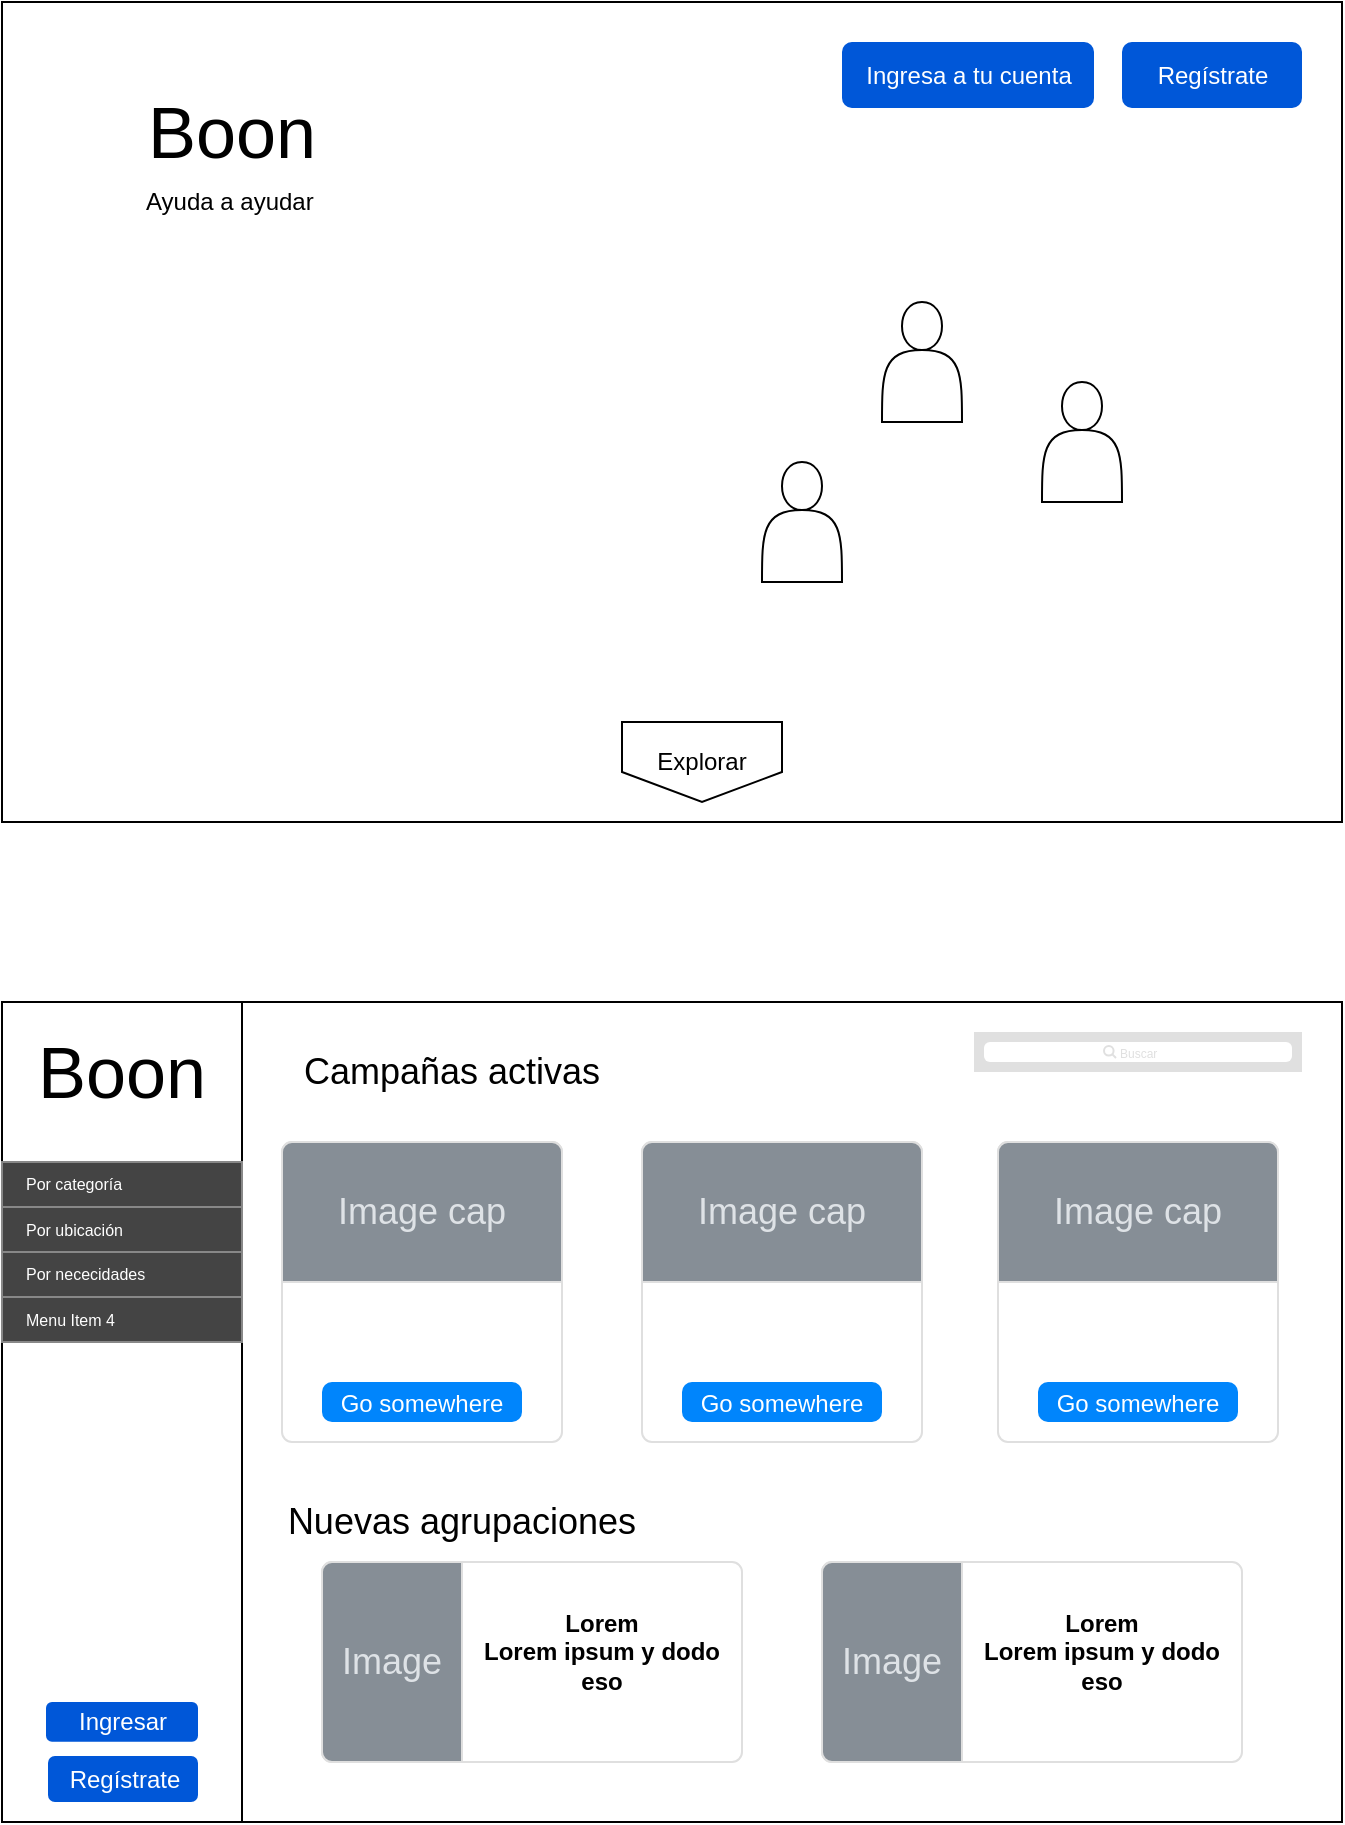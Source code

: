 <mxfile>
    <diagram id="rDTn86ij1NuB6GkVqAhk" name="1">
        <mxGraphModel dx="1296" dy="790" grid="1" gridSize="10" guides="1" tooltips="1" connect="1" arrows="1" fold="1" page="1" pageScale="1" pageWidth="827" pageHeight="1169" math="0" shadow="0">
            <root>
                <mxCell id="0"/>
                <mxCell id="1" parent="0"/>
                <mxCell id="4" value="" style="rounded=0;whiteSpace=wrap;html=1;" vertex="1" parent="1">
                    <mxGeometry x="60" y="560" width="670" height="410" as="geometry"/>
                </mxCell>
                <mxCell id="26" value="" style="rounded=0;whiteSpace=wrap;html=1;" vertex="1" parent="1">
                    <mxGeometry x="60" y="560" width="120" height="410" as="geometry"/>
                </mxCell>
                <mxCell id="3" value="" style="rounded=0;whiteSpace=wrap;html=1;" vertex="1" parent="1">
                    <mxGeometry x="60" y="60" width="670" height="410" as="geometry"/>
                </mxCell>
                <mxCell id="5" value="&lt;font style=&quot;font-size: 36px&quot;&gt;Boon&lt;/font&gt;" style="text;html=1;strokeColor=none;fillColor=none;align=center;verticalAlign=middle;whiteSpace=wrap;rounded=0;" vertex="1" parent="1">
                    <mxGeometry x="120" y="100" width="110" height="50" as="geometry"/>
                </mxCell>
                <mxCell id="6" value="Ayuda a ayudar" style="text;html=1;strokeColor=none;fillColor=none;align=left;verticalAlign=middle;whiteSpace=wrap;rounded=0;" vertex="1" parent="1">
                    <mxGeometry x="130" y="150" width="170" height="20" as="geometry"/>
                </mxCell>
                <mxCell id="7" value="Ingresa a tu cuenta" style="rounded=1;fillColor=#0057D8;align=center;strokeColor=none;html=1;fontColor=#ffffff;fontSize=12" vertex="1" parent="1">
                    <mxGeometry x="480" y="80" width="126" height="33" as="geometry"/>
                </mxCell>
                <mxCell id="11" value="" style="shape=actor;whiteSpace=wrap;html=1;" vertex="1" parent="1">
                    <mxGeometry x="440" y="290" width="40" height="60" as="geometry"/>
                </mxCell>
                <mxCell id="13" value="" style="shape=actor;whiteSpace=wrap;html=1;" vertex="1" parent="1">
                    <mxGeometry x="580" y="250" width="40" height="60" as="geometry"/>
                </mxCell>
                <mxCell id="15" value="" style="shape=actor;whiteSpace=wrap;html=1;" vertex="1" parent="1">
                    <mxGeometry x="500" y="210" width="40" height="60" as="geometry"/>
                </mxCell>
                <mxCell id="17" value="Explorar" style="shape=offPageConnector;whiteSpace=wrap;html=1;size=0.375;" vertex="1" parent="1">
                    <mxGeometry x="370" y="420" width="80" height="40" as="geometry"/>
                </mxCell>
                <mxCell id="18" value="Regístrate" style="rounded=1;fillColor=#0057D8;align=center;strokeColor=none;html=1;fontColor=#ffffff;fontSize=12" vertex="1" parent="1">
                    <mxGeometry x="620" y="80" width="90" height="33" as="geometry"/>
                </mxCell>
                <mxCell id="22" value="&lt;font style=&quot;font-size: 36px&quot;&gt;Boon&lt;/font&gt;" style="text;html=1;strokeColor=none;fillColor=none;align=center;verticalAlign=middle;whiteSpace=wrap;rounded=0;" vertex="1" parent="1">
                    <mxGeometry x="65" y="570" width="110" height="50" as="geometry"/>
                </mxCell>
                <mxCell id="42" value="" style="strokeWidth=1;html=1;shadow=0;dashed=0;shape=mxgraph.android.rrect;rSize=0;strokeColor=#888888;fillColor=#444444;" vertex="1" parent="1">
                    <mxGeometry x="60" y="640" width="120" height="90" as="geometry"/>
                </mxCell>
                <mxCell id="43" value="Por categoría" style="strokeColor=inherit;fillColor=inherit;gradientColor=inherit;strokeWidth=1;html=1;shadow=0;dashed=0;shape=mxgraph.android.rrect;rSize=0;align=left;spacingLeft=10;fontSize=8;fontColor=#ffffff;" vertex="1" parent="42">
                    <mxGeometry width="120" height="22.5" as="geometry"/>
                </mxCell>
                <mxCell id="44" value="Por ubicación" style="strokeColor=inherit;fillColor=inherit;gradientColor=inherit;strokeWidth=1;html=1;shadow=0;dashed=0;shape=mxgraph.android.rrect;rSize=0;align=left;spacingLeft=10;fontSize=8;fontColor=#ffffff;" vertex="1" parent="42">
                    <mxGeometry y="22.5" width="120" height="22.5" as="geometry"/>
                </mxCell>
                <mxCell id="45" value="Por nececidades" style="strokeColor=inherit;fillColor=inherit;gradientColor=inherit;strokeWidth=1;html=1;shadow=0;dashed=0;shape=mxgraph.android.rrect;rSize=0;align=left;spacingLeft=10;fontSize=8;fontColor=#ffffff;" vertex="1" parent="42">
                    <mxGeometry y="45" width="120" height="22.5" as="geometry"/>
                </mxCell>
                <mxCell id="46" value="Menu Item 4" style="strokeColor=inherit;fillColor=inherit;gradientColor=inherit;strokeWidth=1;html=1;shadow=0;dashed=0;shape=mxgraph.android.rrect;rSize=0;align=left;spacingLeft=10;fontSize=8;fontColor=#ffffff;" vertex="1" parent="42">
                    <mxGeometry y="67.5" width="120" height="22.5" as="geometry"/>
                </mxCell>
                <mxCell id="48" value="" style="shape=rect;fillColor=#e0e0e0;strokeColor=none;" vertex="1" parent="1">
                    <mxGeometry x="546" y="575" width="164" height="20" as="geometry"/>
                </mxCell>
                <mxCell id="49" value="" style="html=1;strokeWidth=1;shadow=0;dashed=0;shape=mxgraph.ios7ui.marginRect;rx=3;ry=3;rectMargin=5;strokeColor=none;" vertex="1" parent="48">
                    <mxGeometry width="164" height="20" as="geometry"/>
                </mxCell>
                <mxCell id="50" value="Buscar" style="shape=mxgraph.ios7.icons.looking_glass;strokeColor=#e0e0e0;fillColor=none;fontColor=#e0e0e0;labelPosition=right;verticalLabelPosition=middle;align=left;verticalAlign=middle;fontSize=6;fontStyle=0;spacingTop=2;" vertex="1" parent="48">
                    <mxGeometry x="0.5" y="0.5" width="6" height="6" relative="1" as="geometry">
                        <mxPoint x="-17" y="-3" as="offset"/>
                    </mxGeometry>
                </mxCell>
                <mxCell id="52" value="&lt;font style=&quot;font-size: 18px&quot;&gt;Campañas activas&lt;/font&gt;" style="text;html=1;strokeColor=none;fillColor=none;align=center;verticalAlign=middle;whiteSpace=wrap;rounded=0;" vertex="1" parent="1">
                    <mxGeometry x="190" y="585" width="190" height="20" as="geometry"/>
                </mxCell>
                <mxCell id="53" value="" style="html=1;shadow=0;dashed=0;shape=mxgraph.bootstrap.rrect;rSize=5;strokeColor=#DFDFDF;html=1;whiteSpace=wrap;fillColor=#ffffff;fontColor=#000000;verticalAlign=bottom;align=left;spacing=20;spacingBottom=50;fontSize=14;" vertex="1" parent="1">
                    <mxGeometry x="200" y="630" width="140" height="150" as="geometry"/>
                </mxCell>
                <mxCell id="54" value="Image cap" style="html=1;shadow=0;dashed=0;shape=mxgraph.bootstrap.topButton;rSize=5;perimeter=none;whiteSpace=wrap;fillColor=#868E96;strokeColor=#DFDFDF;fontColor=#DEE2E6;resizeWidth=1;fontSize=18;" vertex="1" parent="53">
                    <mxGeometry width="140" height="70" relative="1" as="geometry"/>
                </mxCell>
                <mxCell id="55" value="&lt;font style=&quot;font-size: 12px&quot;&gt;Go somewhere&lt;/font&gt;" style="html=1;shadow=0;dashed=0;shape=mxgraph.bootstrap.rrect;rSize=5;perimeter=none;whiteSpace=wrap;fillColor=#0085FC;strokeColor=none;fontColor=#ffffff;resizeWidth=1;fontSize=14;" vertex="1" parent="53">
                    <mxGeometry y="1" width="100" height="20" relative="1" as="geometry">
                        <mxPoint x="20" y="-30" as="offset"/>
                    </mxGeometry>
                </mxCell>
                <mxCell id="56" value="" style="html=1;shadow=0;dashed=0;shape=mxgraph.bootstrap.rrect;rSize=5;strokeColor=#DFDFDF;html=1;whiteSpace=wrap;fillColor=#ffffff;fontColor=#000000;verticalAlign=bottom;align=left;spacing=20;spacingBottom=50;fontSize=14;" vertex="1" parent="1">
                    <mxGeometry x="380" y="630" width="140" height="150" as="geometry"/>
                </mxCell>
                <mxCell id="57" value="Image cap" style="html=1;shadow=0;dashed=0;shape=mxgraph.bootstrap.topButton;rSize=5;perimeter=none;whiteSpace=wrap;fillColor=#868E96;strokeColor=#DFDFDF;fontColor=#DEE2E6;resizeWidth=1;fontSize=18;" vertex="1" parent="56">
                    <mxGeometry width="140" height="70" relative="1" as="geometry"/>
                </mxCell>
                <mxCell id="58" value="&lt;font style=&quot;font-size: 12px&quot;&gt;Go somewhere&lt;/font&gt;" style="html=1;shadow=0;dashed=0;shape=mxgraph.bootstrap.rrect;rSize=5;perimeter=none;whiteSpace=wrap;fillColor=#0085FC;strokeColor=none;fontColor=#ffffff;resizeWidth=1;fontSize=14;" vertex="1" parent="56">
                    <mxGeometry y="1" width="100" height="20" relative="1" as="geometry">
                        <mxPoint x="20" y="-30" as="offset"/>
                    </mxGeometry>
                </mxCell>
                <mxCell id="59" value="" style="html=1;shadow=0;dashed=0;shape=mxgraph.bootstrap.rrect;rSize=5;strokeColor=#DFDFDF;html=1;whiteSpace=wrap;fillColor=#ffffff;fontColor=#000000;verticalAlign=bottom;align=left;spacing=20;spacingBottom=50;fontSize=14;" vertex="1" parent="1">
                    <mxGeometry x="558" y="630" width="140" height="150" as="geometry"/>
                </mxCell>
                <mxCell id="60" value="Image cap" style="html=1;shadow=0;dashed=0;shape=mxgraph.bootstrap.topButton;rSize=5;perimeter=none;whiteSpace=wrap;fillColor=#868E96;strokeColor=#DFDFDF;fontColor=#DEE2E6;resizeWidth=1;fontSize=18;" vertex="1" parent="59">
                    <mxGeometry width="140" height="70" relative="1" as="geometry"/>
                </mxCell>
                <mxCell id="61" value="&lt;font style=&quot;font-size: 12px&quot;&gt;Go somewhere&lt;/font&gt;" style="html=1;shadow=0;dashed=0;shape=mxgraph.bootstrap.rrect;rSize=5;perimeter=none;whiteSpace=wrap;fillColor=#0085FC;strokeColor=none;fontColor=#ffffff;resizeWidth=1;fontSize=14;" vertex="1" parent="59">
                    <mxGeometry y="1" width="100" height="20" relative="1" as="geometry">
                        <mxPoint x="20" y="-30" as="offset"/>
                    </mxGeometry>
                </mxCell>
                <mxCell id="62" value="&lt;font style=&quot;font-size: 18px&quot;&gt;Nuevas agrupaciones&lt;/font&gt;" style="text;html=1;strokeColor=none;fillColor=none;align=center;verticalAlign=middle;whiteSpace=wrap;rounded=0;" vertex="1" parent="1">
                    <mxGeometry x="190" y="810" width="200" height="20" as="geometry"/>
                </mxCell>
                <mxCell id="63" value="" style="html=1;shadow=0;dashed=0;shape=mxgraph.bootstrap.rrect;rSize=5;strokeColor=#DFDFDF;html=1;whiteSpace=wrap;fillColor=#ffffff;fontColor=#000000;verticalAlign=top;align=left;spacing=20;fontSize=14;spacingLeft=170;" vertex="1" parent="1">
                    <mxGeometry x="220" y="840" width="210" height="100" as="geometry"/>
                </mxCell>
                <mxCell id="64" value="Image" style="html=1;shadow=0;dashed=0;shape=mxgraph.bootstrap.leftButton;rSize=5;perimeter=none;whiteSpace=wrap;fillColor=#868E96;strokeColor=#DFDFDF;fontColor=#DEE2E6;resizeWidth=1;fontSize=18;" vertex="1" parent="63">
                    <mxGeometry width="70" height="100" relative="1" as="geometry"/>
                </mxCell>
                <mxCell id="65" value="&lt;b&gt;Lorem&lt;br&gt;Lorem ipsum y dodo eso&lt;/b&gt;" style="text;html=1;strokeColor=none;fillColor=none;align=center;verticalAlign=middle;whiteSpace=wrap;rounded=0;" vertex="1" parent="63">
                    <mxGeometry x="80" y="10" width="120" height="70" as="geometry"/>
                </mxCell>
                <mxCell id="66" value="" style="html=1;shadow=0;dashed=0;shape=mxgraph.bootstrap.rrect;rSize=5;strokeColor=#DFDFDF;html=1;whiteSpace=wrap;fillColor=#ffffff;fontColor=#000000;verticalAlign=top;align=left;spacing=20;fontSize=14;spacingLeft=170;" vertex="1" parent="1">
                    <mxGeometry x="470" y="840" width="210" height="100" as="geometry"/>
                </mxCell>
                <mxCell id="67" value="Image" style="html=1;shadow=0;dashed=0;shape=mxgraph.bootstrap.leftButton;rSize=5;perimeter=none;whiteSpace=wrap;fillColor=#868E96;strokeColor=#DFDFDF;fontColor=#DEE2E6;resizeWidth=1;fontSize=18;" vertex="1" parent="66">
                    <mxGeometry width="70" height="100" relative="1" as="geometry"/>
                </mxCell>
                <mxCell id="68" value="&lt;b&gt;Lorem&lt;br&gt;Lorem ipsum y dodo eso&lt;/b&gt;" style="text;html=1;strokeColor=none;fillColor=none;align=center;verticalAlign=middle;whiteSpace=wrap;rounded=0;" vertex="1" parent="66">
                    <mxGeometry x="80" y="10" width="120" height="70" as="geometry"/>
                </mxCell>
                <mxCell id="qoYa24rSR5KsKaIxx-MU-68" value="Ingresar" style="rounded=1;fillColor=#0057D8;align=center;strokeColor=none;html=1;fontColor=#ffffff;fontSize=12" vertex="1" parent="1">
                    <mxGeometry x="82" y="910" width="76" height="19.9" as="geometry"/>
                </mxCell>
                <mxCell id="qoYa24rSR5KsKaIxx-MU-69" value="Regístrate" style="rounded=1;fillColor=#0057D8;align=center;strokeColor=none;html=1;fontColor=#ffffff;fontSize=12" vertex="1" parent="1">
                    <mxGeometry x="83" y="937" width="75" height="23" as="geometry"/>
                </mxCell>
            </root>
        </mxGraphModel>
    </diagram>
</mxfile>